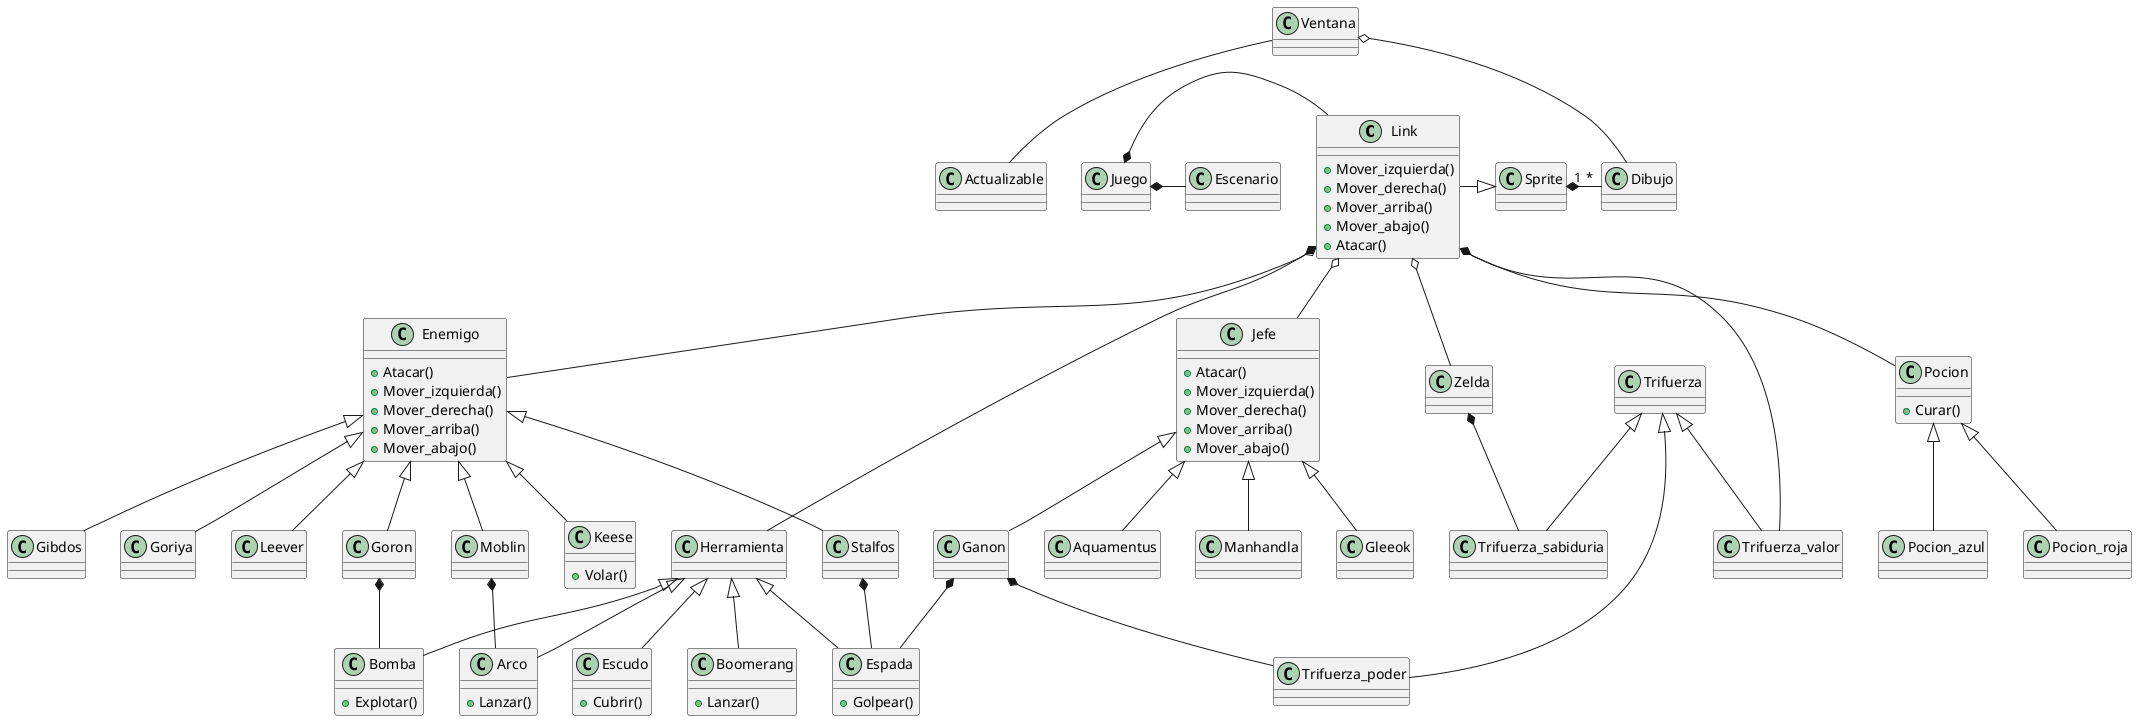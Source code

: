 @startuml Zelda

class Link{
    + Mover_izquierda()
    + Mover_derecha()
    + Mover_arriba()
    + Mover_abajo()
    + Atacar()
}
class Herramienta
class Espada{
    + Golpear()
}
class Escudo{
    + Cubrir()
}
class Bomba{
    + Explotar()
}
class Boomerang{
    + Lanzar()
}
class Arco{
    + Lanzar()
}
class Pocion{
    + Curar()
}
class Pocion_roja
class Pocion_azul
class Enemigo{
    + Atacar()
    + Mover_izquierda()
    + Mover_derecha()
    + Mover_arriba()
    + Mover_abajo()
}
class Moblin
class Goron
class Keese{
    + Volar()
}
class Gibdos
class Goriya
class Leever
class Jefe{
    + Atacar()
    + Mover_izquierda()
    + Mover_derecha()
    + Mover_arriba()
    + Mover_abajo()
}
class Aquamentus
class Manhandla
class Gleeok
class Ganon
class Zelda
class Trifuerza
class Trifuerza_poder
class Trifuerza_sabiduria
class Trifuerza_valor

Sprite "1" *- "*" Dibujo

Juego *- Link
Juego *- Escenario

Link *-- Herramienta
Link o-- Zelda
Herramienta <|-- Espada
Herramienta <|-- Escudo
Herramienta <|-- Bomba
Herramienta <|-- Boomerang
Herramienta <|-- Arco
Stalfos *-- Espada
Moblin *-- Arco
Goron *-- Bomba
Ganon *-- Espada
Link o-- Pocion
Pocion <|-- Pocion_roja
Pocion <|-- Pocion_azul
Link o-- Enemigo
Enemigo <|-- Moblin
Enemigo <|-- Goron
Enemigo <|-- Stalfos
Enemigo <|-- Keese
Enemigo <|-- Gibdos
Enemigo <|-- Goriya
Enemigo <|-- Leever
Link o-- Jefe
Jefe <|-- Aquamentus
Jefe <|-- Manhandla
Jefe <|-- Gleeok
Jefe <|-- Ganon
Trifuerza <|-- Trifuerza_poder
Trifuerza <|-- Trifuerza_sabiduria
Trifuerza <|-- Trifuerza_valor
Zelda *-- Trifuerza_sabiduria
Ganon *-- Trifuerza_poder
Link *-- Trifuerza_valor

Link -|> Sprite
Ventana o-- Dibujo
Ventana -- Actualizable

@enduml